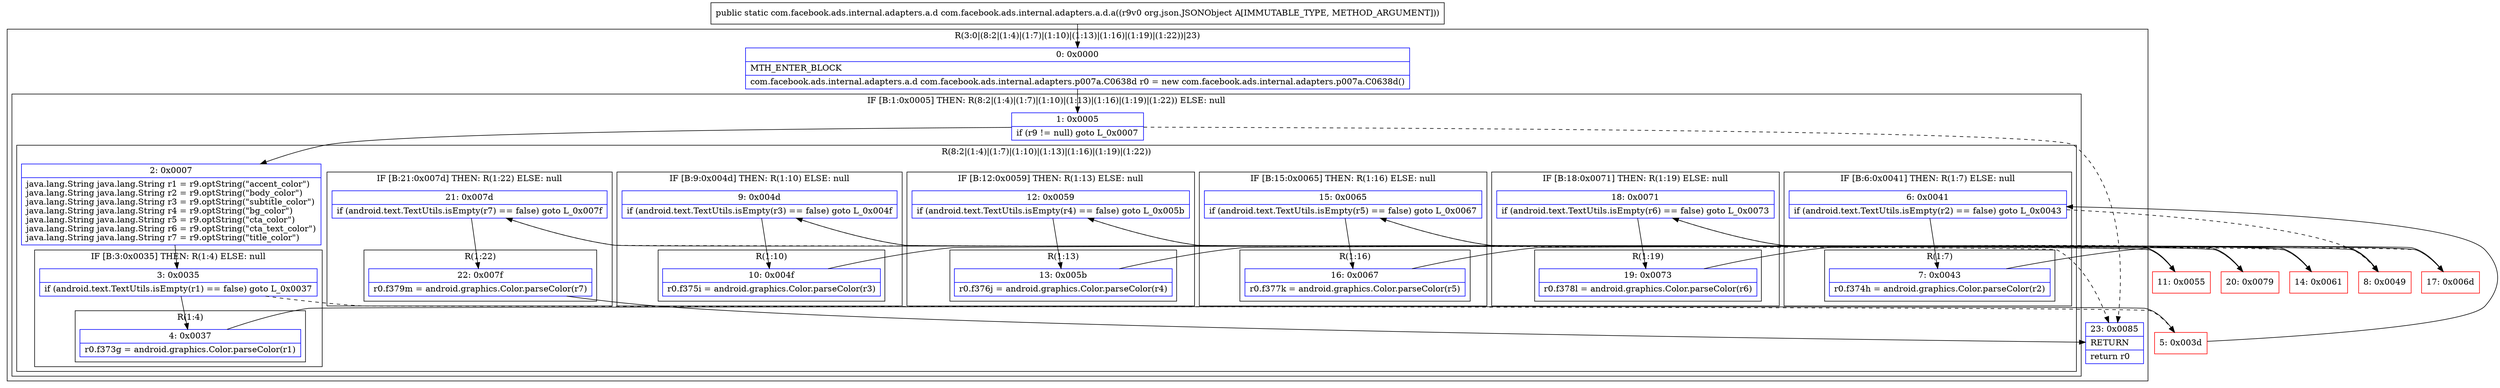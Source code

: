 digraph "CFG forcom.facebook.ads.internal.adapters.a.d.a(Lorg\/json\/JSONObject;)Lcom\/facebook\/ads\/internal\/adapters\/a\/d;" {
subgraph cluster_Region_257790436 {
label = "R(3:0|(8:2|(1:4)|(1:7)|(1:10)|(1:13)|(1:16)|(1:19)|(1:22))|23)";
node [shape=record,color=blue];
Node_0 [shape=record,label="{0\:\ 0x0000|MTH_ENTER_BLOCK\l|com.facebook.ads.internal.adapters.a.d com.facebook.ads.internal.adapters.p007a.C0638d r0 = new com.facebook.ads.internal.adapters.p007a.C0638d()\l}"];
subgraph cluster_IfRegion_776122286 {
label = "IF [B:1:0x0005] THEN: R(8:2|(1:4)|(1:7)|(1:10)|(1:13)|(1:16)|(1:19)|(1:22)) ELSE: null";
node [shape=record,color=blue];
Node_1 [shape=record,label="{1\:\ 0x0005|if (r9 != null) goto L_0x0007\l}"];
subgraph cluster_Region_38749685 {
label = "R(8:2|(1:4)|(1:7)|(1:10)|(1:13)|(1:16)|(1:19)|(1:22))";
node [shape=record,color=blue];
Node_2 [shape=record,label="{2\:\ 0x0007|java.lang.String java.lang.String r1 = r9.optString(\"accent_color\")\ljava.lang.String java.lang.String r2 = r9.optString(\"body_color\")\ljava.lang.String java.lang.String r3 = r9.optString(\"subtitle_color\")\ljava.lang.String java.lang.String r4 = r9.optString(\"bg_color\")\ljava.lang.String java.lang.String r5 = r9.optString(\"cta_color\")\ljava.lang.String java.lang.String r6 = r9.optString(\"cta_text_color\")\ljava.lang.String java.lang.String r7 = r9.optString(\"title_color\")\l}"];
subgraph cluster_IfRegion_477987781 {
label = "IF [B:3:0x0035] THEN: R(1:4) ELSE: null";
node [shape=record,color=blue];
Node_3 [shape=record,label="{3\:\ 0x0035|if (android.text.TextUtils.isEmpty(r1) == false) goto L_0x0037\l}"];
subgraph cluster_Region_1477196299 {
label = "R(1:4)";
node [shape=record,color=blue];
Node_4 [shape=record,label="{4\:\ 0x0037|r0.f373g = android.graphics.Color.parseColor(r1)\l}"];
}
}
subgraph cluster_IfRegion_687021136 {
label = "IF [B:6:0x0041] THEN: R(1:7) ELSE: null";
node [shape=record,color=blue];
Node_6 [shape=record,label="{6\:\ 0x0041|if (android.text.TextUtils.isEmpty(r2) == false) goto L_0x0043\l}"];
subgraph cluster_Region_1511895859 {
label = "R(1:7)";
node [shape=record,color=blue];
Node_7 [shape=record,label="{7\:\ 0x0043|r0.f374h = android.graphics.Color.parseColor(r2)\l}"];
}
}
subgraph cluster_IfRegion_2057874091 {
label = "IF [B:9:0x004d] THEN: R(1:10) ELSE: null";
node [shape=record,color=blue];
Node_9 [shape=record,label="{9\:\ 0x004d|if (android.text.TextUtils.isEmpty(r3) == false) goto L_0x004f\l}"];
subgraph cluster_Region_132953033 {
label = "R(1:10)";
node [shape=record,color=blue];
Node_10 [shape=record,label="{10\:\ 0x004f|r0.f375i = android.graphics.Color.parseColor(r3)\l}"];
}
}
subgraph cluster_IfRegion_45099238 {
label = "IF [B:12:0x0059] THEN: R(1:13) ELSE: null";
node [shape=record,color=blue];
Node_12 [shape=record,label="{12\:\ 0x0059|if (android.text.TextUtils.isEmpty(r4) == false) goto L_0x005b\l}"];
subgraph cluster_Region_1692254305 {
label = "R(1:13)";
node [shape=record,color=blue];
Node_13 [shape=record,label="{13\:\ 0x005b|r0.f376j = android.graphics.Color.parseColor(r4)\l}"];
}
}
subgraph cluster_IfRegion_1914953950 {
label = "IF [B:15:0x0065] THEN: R(1:16) ELSE: null";
node [shape=record,color=blue];
Node_15 [shape=record,label="{15\:\ 0x0065|if (android.text.TextUtils.isEmpty(r5) == false) goto L_0x0067\l}"];
subgraph cluster_Region_1572369043 {
label = "R(1:16)";
node [shape=record,color=blue];
Node_16 [shape=record,label="{16\:\ 0x0067|r0.f377k = android.graphics.Color.parseColor(r5)\l}"];
}
}
subgraph cluster_IfRegion_1115845462 {
label = "IF [B:18:0x0071] THEN: R(1:19) ELSE: null";
node [shape=record,color=blue];
Node_18 [shape=record,label="{18\:\ 0x0071|if (android.text.TextUtils.isEmpty(r6) == false) goto L_0x0073\l}"];
subgraph cluster_Region_1787545148 {
label = "R(1:19)";
node [shape=record,color=blue];
Node_19 [shape=record,label="{19\:\ 0x0073|r0.f378l = android.graphics.Color.parseColor(r6)\l}"];
}
}
subgraph cluster_IfRegion_2101376095 {
label = "IF [B:21:0x007d] THEN: R(1:22) ELSE: null";
node [shape=record,color=blue];
Node_21 [shape=record,label="{21\:\ 0x007d|if (android.text.TextUtils.isEmpty(r7) == false) goto L_0x007f\l}"];
subgraph cluster_Region_136004191 {
label = "R(1:22)";
node [shape=record,color=blue];
Node_22 [shape=record,label="{22\:\ 0x007f|r0.f379m = android.graphics.Color.parseColor(r7)\l}"];
}
}
}
}
Node_23 [shape=record,label="{23\:\ 0x0085|RETURN\l|return r0\l}"];
}
Node_5 [shape=record,color=red,label="{5\:\ 0x003d}"];
Node_8 [shape=record,color=red,label="{8\:\ 0x0049}"];
Node_11 [shape=record,color=red,label="{11\:\ 0x0055}"];
Node_14 [shape=record,color=red,label="{14\:\ 0x0061}"];
Node_17 [shape=record,color=red,label="{17\:\ 0x006d}"];
Node_20 [shape=record,color=red,label="{20\:\ 0x0079}"];
MethodNode[shape=record,label="{public static com.facebook.ads.internal.adapters.a.d com.facebook.ads.internal.adapters.a.d.a((r9v0 org.json.JSONObject A[IMMUTABLE_TYPE, METHOD_ARGUMENT])) }"];
MethodNode -> Node_0;
Node_0 -> Node_1;
Node_1 -> Node_2;
Node_1 -> Node_23[style=dashed];
Node_2 -> Node_3;
Node_3 -> Node_4;
Node_3 -> Node_5[style=dashed];
Node_4 -> Node_5;
Node_6 -> Node_7;
Node_6 -> Node_8[style=dashed];
Node_7 -> Node_8;
Node_9 -> Node_10;
Node_9 -> Node_11[style=dashed];
Node_10 -> Node_11;
Node_12 -> Node_13;
Node_12 -> Node_14[style=dashed];
Node_13 -> Node_14;
Node_15 -> Node_16;
Node_15 -> Node_17[style=dashed];
Node_16 -> Node_17;
Node_18 -> Node_19;
Node_18 -> Node_20[style=dashed];
Node_19 -> Node_20;
Node_21 -> Node_22;
Node_21 -> Node_23[style=dashed];
Node_22 -> Node_23;
Node_5 -> Node_6;
Node_8 -> Node_9;
Node_11 -> Node_12;
Node_14 -> Node_15;
Node_17 -> Node_18;
Node_20 -> Node_21;
}

